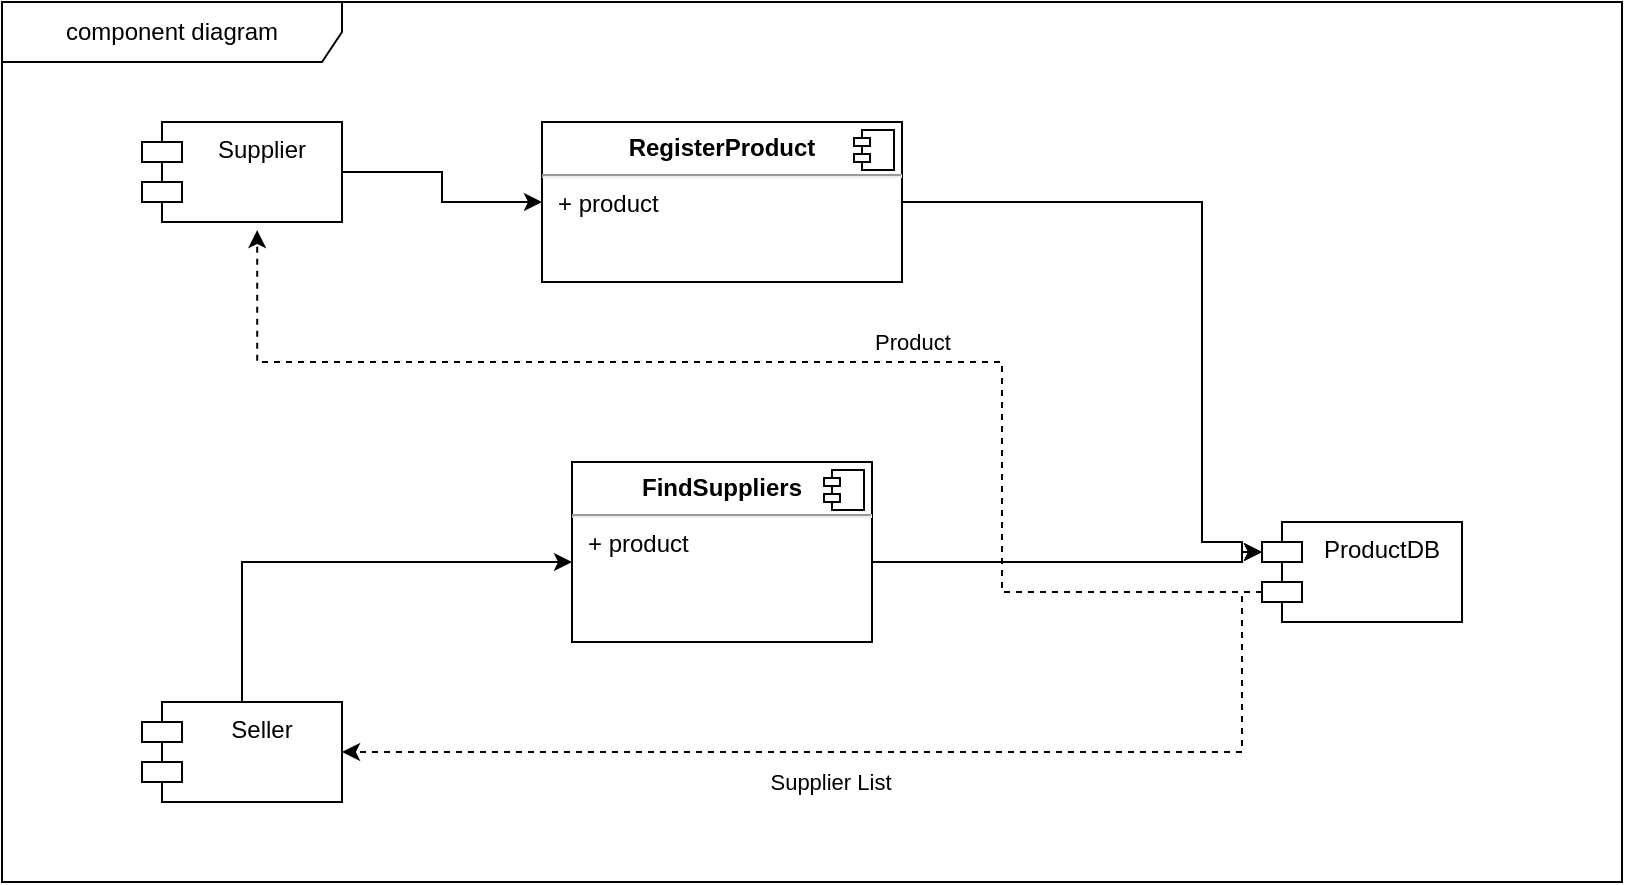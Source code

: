<mxfile version="18.0.1" type="device"><diagram name="Page-1" id="b5b7bab2-c9e2-2cf4-8b2a-24fd1a2a6d21"><mxGraphModel dx="914" dy="507" grid="1" gridSize="10" guides="1" tooltips="1" connect="1" arrows="1" fold="1" page="1" pageScale="1" pageWidth="827" pageHeight="1169" background="none" math="0" shadow="0"><root><mxCell id="0"/><mxCell id="1" parent="0"/><mxCell id="tWlP3MOGgyMGKkPooFMu-14" style="edgeStyle=orthogonalEdgeStyle;rounded=0;orthogonalLoop=1;jettySize=auto;html=1;entryX=0;entryY=0;entryDx=0;entryDy=15;entryPerimeter=0;" edge="1" parent="1" source="tWlP3MOGgyMGKkPooFMu-1" target="tWlP3MOGgyMGKkPooFMu-5"><mxGeometry relative="1" as="geometry"><Array as="points"><mxPoint x="620" y="560"/><mxPoint x="620" y="555"/></Array></mxGeometry></mxCell><mxCell id="tWlP3MOGgyMGKkPooFMu-1" value="&lt;p style=&quot;margin:0px;margin-top:6px;text-align:center;&quot;&gt;&lt;b&gt;FindSuppliers&lt;/b&gt;&lt;/p&gt;&lt;hr&gt;&lt;p style=&quot;margin:0px;margin-left:8px;&quot;&gt;+ product&lt;/p&gt;" style="align=left;overflow=fill;html=1;dropTarget=0;" vertex="1" parent="1"><mxGeometry x="285" y="510" width="150" height="90" as="geometry"/></mxCell><mxCell id="tWlP3MOGgyMGKkPooFMu-2" value="" style="shape=component;jettyWidth=8;jettyHeight=4;" vertex="1" parent="tWlP3MOGgyMGKkPooFMu-1"><mxGeometry x="1" width="20" height="20" relative="1" as="geometry"><mxPoint x="-24" y="4" as="offset"/></mxGeometry></mxCell><mxCell id="tWlP3MOGgyMGKkPooFMu-12" style="edgeStyle=orthogonalEdgeStyle;rounded=0;orthogonalLoop=1;jettySize=auto;html=1;exitX=0.5;exitY=0;exitDx=0;exitDy=0;" edge="1" parent="1" source="tWlP3MOGgyMGKkPooFMu-3" target="tWlP3MOGgyMGKkPooFMu-1"><mxGeometry relative="1" as="geometry"><Array as="points"><mxPoint x="120" y="560"/></Array></mxGeometry></mxCell><mxCell id="tWlP3MOGgyMGKkPooFMu-3" value="Seller" style="shape=module;align=left;spacingLeft=20;align=center;verticalAlign=top;" vertex="1" parent="1"><mxGeometry x="70" y="630" width="100" height="50" as="geometry"/></mxCell><mxCell id="tWlP3MOGgyMGKkPooFMu-8" style="edgeStyle=orthogonalEdgeStyle;rounded=0;orthogonalLoop=1;jettySize=auto;html=1;" edge="1" parent="1" source="tWlP3MOGgyMGKkPooFMu-4" target="tWlP3MOGgyMGKkPooFMu-6"><mxGeometry relative="1" as="geometry"/></mxCell><mxCell id="tWlP3MOGgyMGKkPooFMu-4" value="Supplier" style="shape=module;align=left;spacingLeft=20;align=center;verticalAlign=top;" vertex="1" parent="1"><mxGeometry x="70" y="340" width="100" height="50" as="geometry"/></mxCell><mxCell id="tWlP3MOGgyMGKkPooFMu-10" style="edgeStyle=orthogonalEdgeStyle;rounded=0;orthogonalLoop=1;jettySize=auto;html=1;entryX=0.576;entryY=1.081;entryDx=0;entryDy=0;entryPerimeter=0;dashed=1;exitX=0;exitY=0;exitDx=0;exitDy=35;exitPerimeter=0;" edge="1" parent="1" source="tWlP3MOGgyMGKkPooFMu-5" target="tWlP3MOGgyMGKkPooFMu-4"><mxGeometry relative="1" as="geometry"><Array as="points"><mxPoint x="500" y="575"/><mxPoint x="500" y="460"/><mxPoint x="128" y="460"/></Array></mxGeometry></mxCell><mxCell id="tWlP3MOGgyMGKkPooFMu-11" value="Product" style="edgeLabel;html=1;align=center;verticalAlign=middle;resizable=0;points=[];" vertex="1" connectable="0" parent="tWlP3MOGgyMGKkPooFMu-10"><mxGeometry x="-0.15" relative="1" as="geometry"><mxPoint y="-10" as="offset"/></mxGeometry></mxCell><mxCell id="tWlP3MOGgyMGKkPooFMu-15" style="edgeStyle=orthogonalEdgeStyle;rounded=0;orthogonalLoop=1;jettySize=auto;html=1;entryX=1;entryY=0.5;entryDx=0;entryDy=0;exitX=0;exitY=0;exitDx=0;exitDy=35;exitPerimeter=0;dashed=1;" edge="1" parent="1" source="tWlP3MOGgyMGKkPooFMu-5" target="tWlP3MOGgyMGKkPooFMu-3"><mxGeometry relative="1" as="geometry"><Array as="points"><mxPoint x="620" y="575"/><mxPoint x="620" y="655"/></Array></mxGeometry></mxCell><mxCell id="tWlP3MOGgyMGKkPooFMu-17" value="Supplier List" style="edgeLabel;html=1;align=center;verticalAlign=middle;resizable=0;points=[];" vertex="1" connectable="0" parent="tWlP3MOGgyMGKkPooFMu-15"><mxGeometry x="0.13" y="-3" relative="1" as="geometry"><mxPoint x="9" y="18" as="offset"/></mxGeometry></mxCell><mxCell id="tWlP3MOGgyMGKkPooFMu-5" value="ProductDB" style="shape=module;align=left;spacingLeft=20;align=center;verticalAlign=top;" vertex="1" parent="1"><mxGeometry x="630" y="540" width="100" height="50" as="geometry"/></mxCell><mxCell id="tWlP3MOGgyMGKkPooFMu-9" style="edgeStyle=orthogonalEdgeStyle;rounded=0;orthogonalLoop=1;jettySize=auto;html=1;entryX=0;entryY=0;entryDx=0;entryDy=15;entryPerimeter=0;" edge="1" parent="1" source="tWlP3MOGgyMGKkPooFMu-6" target="tWlP3MOGgyMGKkPooFMu-5"><mxGeometry relative="1" as="geometry"><Array as="points"><mxPoint x="600" y="380"/><mxPoint x="600" y="550"/><mxPoint x="620" y="550"/><mxPoint x="620" y="555"/></Array></mxGeometry></mxCell><mxCell id="tWlP3MOGgyMGKkPooFMu-6" value="&lt;p style=&quot;margin:0px;margin-top:6px;text-align:center;&quot;&gt;&lt;b&gt;RegisterProduct&lt;/b&gt;&lt;/p&gt;&lt;hr&gt;&lt;p style=&quot;margin:0px;margin-left:8px;&quot;&gt;+ product&lt;/p&gt;" style="align=left;overflow=fill;html=1;dropTarget=0;" vertex="1" parent="1"><mxGeometry x="270" y="340" width="180" height="80" as="geometry"/></mxCell><mxCell id="tWlP3MOGgyMGKkPooFMu-7" value="" style="shape=component;jettyWidth=8;jettyHeight=4;" vertex="1" parent="tWlP3MOGgyMGKkPooFMu-6"><mxGeometry x="1" width="20" height="20" relative="1" as="geometry"><mxPoint x="-24" y="4" as="offset"/></mxGeometry></mxCell><mxCell id="tWlP3MOGgyMGKkPooFMu-18" value="component diagram" style="shape=umlFrame;whiteSpace=wrap;html=1;width=170;height=30;" vertex="1" parent="1"><mxGeometry y="280" width="810" height="440" as="geometry"/></mxCell></root></mxGraphModel></diagram></mxfile>